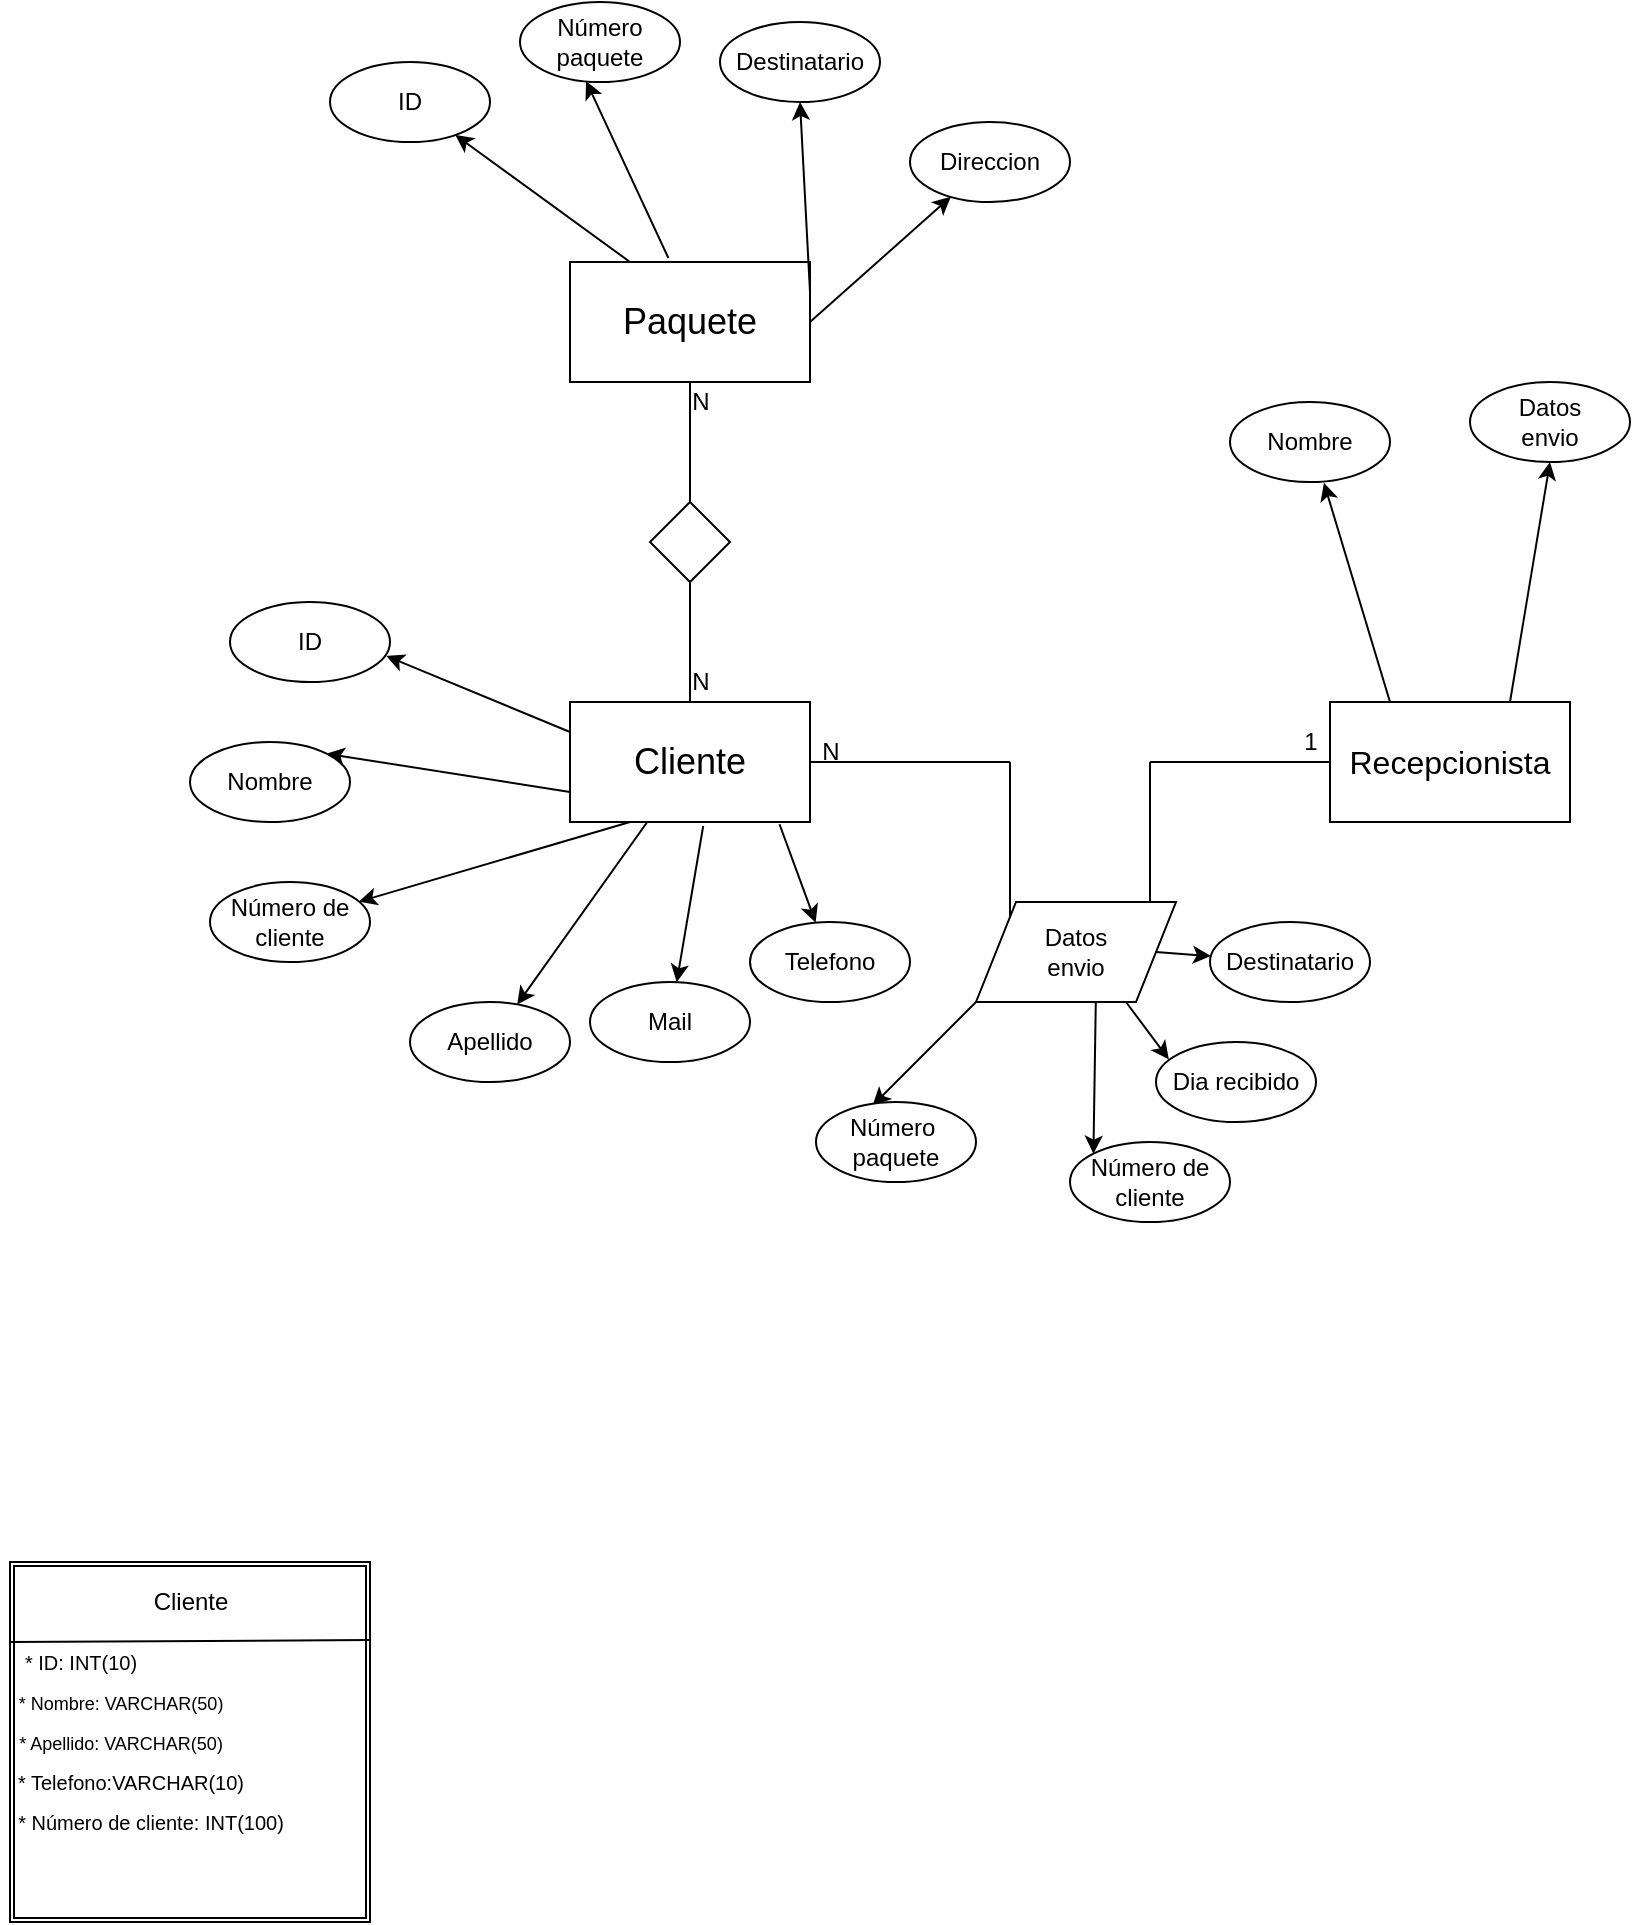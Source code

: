 <mxfile>
    <diagram id="szAuExEihpR_oLBRPBaR" name="Página-1">
        <mxGraphModel dx="2310" dy="2242" grid="1" gridSize="10" guides="1" tooltips="1" connect="1" arrows="1" fold="1" page="1" pageScale="1" pageWidth="827" pageHeight="1169" math="0" shadow="0">
            <root>
                <mxCell id="0"/>
                <mxCell id="1" parent="0"/>
                <mxCell id="41" style="edgeStyle=none;html=1;exitX=0.25;exitY=1;exitDx=0;exitDy=0;" edge="1" parent="1" source="2" target="45">
                    <mxGeometry relative="1" as="geometry">
                        <mxPoint x="100" y="330" as="targetPoint"/>
                    </mxGeometry>
                </mxCell>
                <mxCell id="46" style="edgeStyle=none;html=1;entryX=0.67;entryY=0.032;entryDx=0;entryDy=0;entryPerimeter=0;" edge="1" parent="1" source="2" target="47">
                    <mxGeometry relative="1" as="geometry">
                        <mxPoint x="150.0" y="360.0" as="targetPoint"/>
                    </mxGeometry>
                </mxCell>
                <mxCell id="50" style="edgeStyle=none;html=1;exitX=0.555;exitY=1.033;exitDx=0;exitDy=0;exitPerimeter=0;" edge="1" parent="1" source="2" target="48">
                    <mxGeometry relative="1" as="geometry"/>
                </mxCell>
                <mxCell id="62" style="edgeStyle=none;html=1;exitX=0.873;exitY=1.019;exitDx=0;exitDy=0;exitPerimeter=0;" edge="1" parent="1" source="2" target="61">
                    <mxGeometry relative="1" as="geometry"/>
                </mxCell>
                <mxCell id="105" style="edgeStyle=none;html=1;exitX=0;exitY=0.25;exitDx=0;exitDy=0;entryX=0.977;entryY=0.675;entryDx=0;entryDy=0;entryPerimeter=0;" edge="1" parent="1" source="2" target="104">
                    <mxGeometry relative="1" as="geometry"/>
                </mxCell>
                <mxCell id="2" value="&lt;font style=&quot;font-size: 18px&quot;&gt;Cliente&lt;/font&gt;" style="rounded=0;whiteSpace=wrap;html=1;" parent="1" vertex="1">
                    <mxGeometry x="120" y="200" width="120" height="60" as="geometry"/>
                </mxCell>
                <mxCell id="4" value="" style="endArrow=none;html=1;exitX=1;exitY=0.5;exitDx=0;exitDy=0;" parent="1" source="2" edge="1">
                    <mxGeometry width="50" height="50" relative="1" as="geometry">
                        <mxPoint x="470" y="330" as="sourcePoint"/>
                        <mxPoint x="340" y="230" as="targetPoint"/>
                    </mxGeometry>
                </mxCell>
                <mxCell id="5" value="N" style="text;html=1;align=center;verticalAlign=middle;resizable=0;points=[];autosize=1;strokeColor=none;fillColor=none;" parent="1" vertex="1">
                    <mxGeometry x="240" y="215" width="20" height="20" as="geometry"/>
                </mxCell>
                <mxCell id="66" style="edgeStyle=none;html=1;exitX=0.25;exitY=0;exitDx=0;exitDy=0;entryX=0.587;entryY=1.01;entryDx=0;entryDy=0;entryPerimeter=0;" edge="1" parent="1" source="7" target="68">
                    <mxGeometry relative="1" as="geometry">
                        <mxPoint x="500.0" y="140.0" as="targetPoint"/>
                    </mxGeometry>
                </mxCell>
                <mxCell id="70" style="edgeStyle=none;html=1;exitX=0.75;exitY=0;exitDx=0;exitDy=0;entryX=0.5;entryY=1;entryDx=0;entryDy=0;" edge="1" parent="1" source="7" target="69">
                    <mxGeometry relative="1" as="geometry"/>
                </mxCell>
                <mxCell id="7" value="&lt;font size=&quot;3&quot;&gt;Recepcionista&lt;/font&gt;" style="rounded=0;whiteSpace=wrap;html=1;" parent="1" vertex="1">
                    <mxGeometry x="500" y="200" width="120" height="60" as="geometry"/>
                </mxCell>
                <mxCell id="8" value="" style="endArrow=none;html=1;" parent="1" target="7" edge="1">
                    <mxGeometry width="50" height="50" relative="1" as="geometry">
                        <mxPoint x="410" y="230" as="sourcePoint"/>
                        <mxPoint x="520" y="280" as="targetPoint"/>
                    </mxGeometry>
                </mxCell>
                <mxCell id="34" style="edgeStyle=none;html=1;exitX=0.41;exitY=-0.033;exitDx=0;exitDy=0;entryX=0.413;entryY=0.989;entryDx=0;entryDy=0;entryPerimeter=0;exitPerimeter=0;" edge="1" parent="1" source="9" target="37">
                    <mxGeometry relative="1" as="geometry">
                        <mxPoint x="250" y="-30" as="targetPoint"/>
                    </mxGeometry>
                </mxCell>
                <mxCell id="35" style="edgeStyle=none;html=1;exitX=0.25;exitY=0;exitDx=0;exitDy=0;" edge="1" parent="1" source="9" target="36">
                    <mxGeometry relative="1" as="geometry">
                        <mxPoint x="160" y="-70" as="targetPoint"/>
                    </mxGeometry>
                </mxCell>
                <mxCell id="58" style="edgeStyle=none;html=1;exitX=1;exitY=0.5;exitDx=0;exitDy=0;" edge="1" parent="1" source="9" target="57">
                    <mxGeometry relative="1" as="geometry"/>
                </mxCell>
                <mxCell id="9" value="&lt;span style=&quot;font-size: 18px&quot;&gt;Paquete&lt;/span&gt;" style="rounded=0;whiteSpace=wrap;html=1;" parent="1" vertex="1">
                    <mxGeometry x="120" y="-20" width="120" height="60" as="geometry"/>
                </mxCell>
                <mxCell id="10" value="N" style="text;html=1;align=center;verticalAlign=middle;resizable=0;points=[];autosize=1;strokeColor=none;fillColor=none;" parent="1" vertex="1">
                    <mxGeometry x="175" y="40" width="20" height="20" as="geometry"/>
                </mxCell>
                <mxCell id="11" value="" style="endArrow=none;html=1;fontSize=18;exitX=0.5;exitY=1;exitDx=0;exitDy=0;entryX=0.5;entryY=0;entryDx=0;entryDy=0;startArrow=none;" parent="1" source="53" target="2" edge="1">
                    <mxGeometry width="50" height="50" relative="1" as="geometry">
                        <mxPoint x="180.0" y="140.0" as="sourcePoint"/>
                        <mxPoint x="180" y="190" as="targetPoint"/>
                    </mxGeometry>
                </mxCell>
                <mxCell id="13" value="" style="endArrow=none;html=1;fontSize=18;exitX=0.5;exitY=1;exitDx=0;exitDy=0;entryX=0.5;entryY=0;entryDx=0;entryDy=0;startArrow=none;" parent="1" source="53" edge="1">
                    <mxGeometry width="50" height="50" relative="1" as="geometry">
                        <mxPoint x="180" y="100" as="sourcePoint"/>
                        <mxPoint x="180.0" y="120.0" as="targetPoint"/>
                    </mxGeometry>
                </mxCell>
                <mxCell id="16" value="N" style="text;html=1;align=center;verticalAlign=middle;resizable=0;points=[];autosize=1;strokeColor=none;fillColor=none;" vertex="1" parent="1">
                    <mxGeometry x="175" y="180" width="20" height="20" as="geometry"/>
                </mxCell>
                <mxCell id="36" value="ID" style="ellipse;whiteSpace=wrap;html=1;" vertex="1" parent="1">
                    <mxGeometry y="-120" width="80" height="40" as="geometry"/>
                </mxCell>
                <mxCell id="37" value="Número&lt;br&gt;paquete" style="ellipse;whiteSpace=wrap;html=1;" vertex="1" parent="1">
                    <mxGeometry x="95" y="-150" width="80" height="40" as="geometry"/>
                </mxCell>
                <mxCell id="39" value="" style="endArrow=classic;html=1;exitX=0;exitY=0.75;exitDx=0;exitDy=0;entryX=1;entryY=0;entryDx=0;entryDy=0;" edge="1" parent="1" source="2" target="43">
                    <mxGeometry width="50" height="50" relative="1" as="geometry">
                        <mxPoint x="100" y="360" as="sourcePoint"/>
                        <mxPoint x="60" y="300" as="targetPoint"/>
                    </mxGeometry>
                </mxCell>
                <mxCell id="43" value="Nombre" style="ellipse;whiteSpace=wrap;html=1;" vertex="1" parent="1">
                    <mxGeometry x="-70" y="220" width="80" height="40" as="geometry"/>
                </mxCell>
                <mxCell id="45" value="Número de&lt;br&gt;cliente" style="ellipse;whiteSpace=wrap;html=1;" vertex="1" parent="1">
                    <mxGeometry x="-60" y="290" width="80" height="40" as="geometry"/>
                </mxCell>
                <mxCell id="47" value="Apellido" style="ellipse;whiteSpace=wrap;html=1;" vertex="1" parent="1">
                    <mxGeometry x="40" y="350" width="80" height="40" as="geometry"/>
                </mxCell>
                <mxCell id="48" value="Mail" style="ellipse;whiteSpace=wrap;html=1;" vertex="1" parent="1">
                    <mxGeometry x="130" y="340" width="80" height="40" as="geometry"/>
                </mxCell>
                <mxCell id="54" value="" style="endArrow=none;html=1;fontSize=18;entryX=0.5;entryY=0;entryDx=0;entryDy=0;startArrow=none;" edge="1" parent="1" target="53">
                    <mxGeometry width="50" height="50" relative="1" as="geometry">
                        <mxPoint x="180" y="90" as="sourcePoint"/>
                        <mxPoint x="180.0" y="200.0" as="targetPoint"/>
                    </mxGeometry>
                </mxCell>
                <mxCell id="55" value="" style="endArrow=classic;html=1;exitX=1;exitY=0.25;exitDx=0;exitDy=0;entryX=0.5;entryY=1;entryDx=0;entryDy=0;" edge="1" parent="1" source="9" target="56">
                    <mxGeometry width="50" height="50" relative="1" as="geometry">
                        <mxPoint x="240" y="40" as="sourcePoint"/>
                        <mxPoint x="300" y="-30" as="targetPoint"/>
                    </mxGeometry>
                </mxCell>
                <mxCell id="56" value="Destinatario" style="ellipse;whiteSpace=wrap;html=1;" vertex="1" parent="1">
                    <mxGeometry x="195" y="-140" width="80" height="40" as="geometry"/>
                </mxCell>
                <mxCell id="57" value="Direccion" style="ellipse;whiteSpace=wrap;html=1;" vertex="1" parent="1">
                    <mxGeometry x="290" y="-90" width="80" height="40" as="geometry"/>
                </mxCell>
                <mxCell id="53" value="" style="rhombus;whiteSpace=wrap;html=1;" vertex="1" parent="1">
                    <mxGeometry x="160" y="100" width="40" height="40" as="geometry"/>
                </mxCell>
                <mxCell id="60" value="" style="endArrow=none;html=1;fontSize=18;exitX=0.5;exitY=1;exitDx=0;exitDy=0;entryX=0.5;entryY=0;entryDx=0;entryDy=0;" edge="1" parent="1" source="9" target="53">
                    <mxGeometry width="50" height="50" relative="1" as="geometry">
                        <mxPoint x="180.0" y="40.0" as="sourcePoint"/>
                        <mxPoint x="180.0" y="120.0" as="targetPoint"/>
                    </mxGeometry>
                </mxCell>
                <mxCell id="61" value="Telefono" style="ellipse;whiteSpace=wrap;html=1;" vertex="1" parent="1">
                    <mxGeometry x="210" y="310" width="80" height="40" as="geometry"/>
                </mxCell>
                <mxCell id="65" value="1" style="text;html=1;align=center;verticalAlign=middle;resizable=0;points=[];autosize=1;strokeColor=none;fillColor=none;" vertex="1" parent="1">
                    <mxGeometry x="480" y="210" width="20" height="20" as="geometry"/>
                </mxCell>
                <mxCell id="68" value="Nombre" style="ellipse;whiteSpace=wrap;html=1;" vertex="1" parent="1">
                    <mxGeometry x="450" y="50" width="80" height="40" as="geometry"/>
                </mxCell>
                <mxCell id="69" value="Datos&lt;br&gt;envio" style="ellipse;whiteSpace=wrap;html=1;" vertex="1" parent="1">
                    <mxGeometry x="570" y="40" width="80" height="40" as="geometry"/>
                </mxCell>
                <mxCell id="71" value="" style="endArrow=none;html=1;" edge="1" parent="1">
                    <mxGeometry width="50" height="50" relative="1" as="geometry">
                        <mxPoint x="340" y="310" as="sourcePoint"/>
                        <mxPoint x="340" y="230" as="targetPoint"/>
                    </mxGeometry>
                </mxCell>
                <mxCell id="72" value="" style="endArrow=none;html=1;" edge="1" parent="1">
                    <mxGeometry width="50" height="50" relative="1" as="geometry">
                        <mxPoint x="410" y="310" as="sourcePoint"/>
                        <mxPoint x="410" y="230" as="targetPoint"/>
                    </mxGeometry>
                </mxCell>
                <mxCell id="75" style="edgeStyle=none;html=1;exitX=0;exitY=1;exitDx=0;exitDy=0;entryX=0.354;entryY=0.044;entryDx=0;entryDy=0;entryPerimeter=0;" edge="1" parent="1" source="73" target="74">
                    <mxGeometry relative="1" as="geometry"/>
                </mxCell>
                <mxCell id="76" style="edgeStyle=none;html=1;entryX=0;entryY=0;entryDx=0;entryDy=0;exitX=0.599;exitY=0.994;exitDx=0;exitDy=0;exitPerimeter=0;" edge="1" parent="1" source="73" target="77">
                    <mxGeometry relative="1" as="geometry">
                        <mxPoint x="410.0" y="420" as="targetPoint"/>
                        <mxPoint x="382" y="360" as="sourcePoint"/>
                    </mxGeometry>
                </mxCell>
                <mxCell id="79" style="edgeStyle=none;html=1;exitX=0.75;exitY=1;exitDx=0;exitDy=0;entryX=0.08;entryY=0.217;entryDx=0;entryDy=0;entryPerimeter=0;" edge="1" parent="1" source="73" target="78">
                    <mxGeometry relative="1" as="geometry"/>
                </mxCell>
                <mxCell id="81" style="edgeStyle=none;html=1;exitX=1;exitY=0.5;exitDx=0;exitDy=0;" edge="1" parent="1" source="73" target="80">
                    <mxGeometry relative="1" as="geometry"/>
                </mxCell>
                <mxCell id="73" value="Datos&lt;br&gt;envio" style="shape=parallelogram;perimeter=parallelogramPerimeter;whiteSpace=wrap;html=1;fixedSize=1;" vertex="1" parent="1">
                    <mxGeometry x="323" y="300" width="100" height="50" as="geometry"/>
                </mxCell>
                <mxCell id="74" value="Número&amp;nbsp;&lt;br&gt;paquete" style="ellipse;whiteSpace=wrap;html=1;" vertex="1" parent="1">
                    <mxGeometry x="243" y="400" width="80" height="40" as="geometry"/>
                </mxCell>
                <mxCell id="77" value="Número de&lt;br&gt;cliente" style="ellipse;whiteSpace=wrap;html=1;" vertex="1" parent="1">
                    <mxGeometry x="370" y="420" width="80" height="40" as="geometry"/>
                </mxCell>
                <mxCell id="78" value="Dia recibido" style="ellipse;whiteSpace=wrap;html=1;" vertex="1" parent="1">
                    <mxGeometry x="413" y="370" width="80" height="40" as="geometry"/>
                </mxCell>
                <mxCell id="80" value="Destinatario" style="ellipse;whiteSpace=wrap;html=1;" vertex="1" parent="1">
                    <mxGeometry x="440" y="310" width="80" height="40" as="geometry"/>
                </mxCell>
                <mxCell id="100" value="" style="shape=ext;double=1;whiteSpace=wrap;html=1;aspect=fixed;" vertex="1" parent="1">
                    <mxGeometry x="-160" y="630" width="180" height="180" as="geometry"/>
                </mxCell>
                <mxCell id="101" value="" style="endArrow=none;html=1;entryX=1.001;entryY=0.217;entryDx=0;entryDy=0;entryPerimeter=0;" edge="1" parent="1" target="100">
                    <mxGeometry width="50" height="50" relative="1" as="geometry">
                        <mxPoint x="-160" y="670" as="sourcePoint"/>
                        <mxPoint x="180" y="580" as="targetPoint"/>
                    </mxGeometry>
                </mxCell>
                <mxCell id="102" value="Cliente" style="text;html=1;align=center;verticalAlign=middle;resizable=0;points=[];autosize=1;strokeColor=none;fillColor=none;" vertex="1" parent="1">
                    <mxGeometry x="-95" y="640" width="50" height="20" as="geometry"/>
                </mxCell>
                <mxCell id="103" value="&lt;font style=&quot;font-size: 9px&quot;&gt;* Nombre: VARCHAR(50)&lt;/font&gt;" style="text;html=1;align=center;verticalAlign=middle;resizable=0;points=[];autosize=1;strokeColor=none;fillColor=none;" vertex="1" parent="1">
                    <mxGeometry x="-165" y="690" width="120" height="20" as="geometry"/>
                </mxCell>
                <mxCell id="104" value="ID" style="ellipse;whiteSpace=wrap;html=1;" vertex="1" parent="1">
                    <mxGeometry x="-50" y="150" width="80" height="40" as="geometry"/>
                </mxCell>
                <mxCell id="106" value="&lt;font style=&quot;font-size: 10px&quot;&gt;* ID: INT(10)&lt;/font&gt;" style="text;html=1;align=center;verticalAlign=middle;resizable=0;points=[];autosize=1;strokeColor=none;fillColor=none;" vertex="1" parent="1">
                    <mxGeometry x="-160" y="670" width="70" height="20" as="geometry"/>
                </mxCell>
                <mxCell id="107" value="&lt;span style=&quot;font-size: 9px&quot;&gt;* Apellido: VARCHAR(50)&lt;/span&gt;" style="text;html=1;align=center;verticalAlign=middle;resizable=0;points=[];autosize=1;strokeColor=none;fillColor=none;fontSize=10;" vertex="1" parent="1">
                    <mxGeometry x="-165" y="710" width="120" height="20" as="geometry"/>
                </mxCell>
                <mxCell id="108" value="* Telefono:VARCHAR(10)" style="text;html=1;align=center;verticalAlign=middle;resizable=0;points=[];autosize=1;strokeColor=none;fillColor=none;fontSize=10;" vertex="1" parent="1">
                    <mxGeometry x="-165" y="730" width="130" height="20" as="geometry"/>
                </mxCell>
                <mxCell id="109" value="* Número de cliente: INT(100)" style="text;html=1;align=center;verticalAlign=middle;resizable=0;points=[];autosize=1;strokeColor=none;fillColor=none;fontSize=10;" vertex="1" parent="1">
                    <mxGeometry x="-165" y="750" width="150" height="20" as="geometry"/>
                </mxCell>
            </root>
        </mxGraphModel>
    </diagram>
</mxfile>